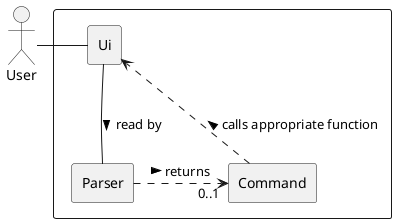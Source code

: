 @startuml
'https://plantuml.com/sequence-diagram

skinparam componentStyle rectangle
component {
    [Ui] as Ui
    [Parser] as Parser
    [Command] as Command

}

actor User

User - Ui
Ui -- Parser : read by >
Parser .> "0..1" Command : returns >
Command .> Ui : calls appropriate function >
@enduml